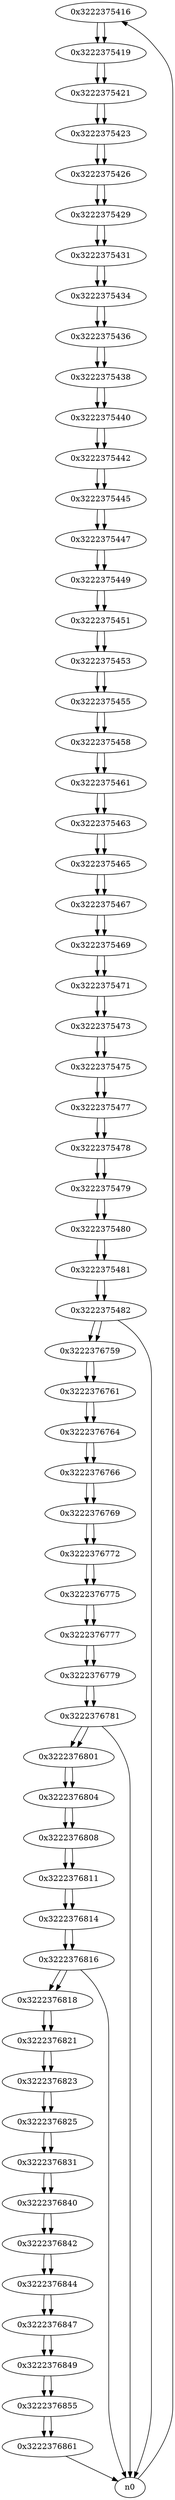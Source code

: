 digraph G{
/* nodes */
  n1 [label="0x3222375416"]
  n2 [label="0x3222375419"]
  n3 [label="0x3222375421"]
  n4 [label="0x3222375423"]
  n5 [label="0x3222375426"]
  n6 [label="0x3222375429"]
  n7 [label="0x3222375431"]
  n8 [label="0x3222375434"]
  n9 [label="0x3222375436"]
  n10 [label="0x3222375438"]
  n11 [label="0x3222375440"]
  n12 [label="0x3222375442"]
  n13 [label="0x3222375445"]
  n14 [label="0x3222375447"]
  n15 [label="0x3222375449"]
  n16 [label="0x3222375451"]
  n17 [label="0x3222375453"]
  n18 [label="0x3222375455"]
  n19 [label="0x3222375458"]
  n20 [label="0x3222375461"]
  n21 [label="0x3222375463"]
  n22 [label="0x3222375465"]
  n23 [label="0x3222375467"]
  n24 [label="0x3222375469"]
  n25 [label="0x3222375471"]
  n26 [label="0x3222375473"]
  n27 [label="0x3222375475"]
  n28 [label="0x3222375477"]
  n29 [label="0x3222375478"]
  n30 [label="0x3222375479"]
  n31 [label="0x3222375480"]
  n32 [label="0x3222375481"]
  n33 [label="0x3222375482"]
  n34 [label="0x3222376759"]
  n35 [label="0x3222376761"]
  n36 [label="0x3222376764"]
  n37 [label="0x3222376766"]
  n38 [label="0x3222376769"]
  n39 [label="0x3222376772"]
  n40 [label="0x3222376775"]
  n41 [label="0x3222376777"]
  n42 [label="0x3222376779"]
  n43 [label="0x3222376781"]
  n44 [label="0x3222376801"]
  n45 [label="0x3222376804"]
  n46 [label="0x3222376808"]
  n47 [label="0x3222376811"]
  n48 [label="0x3222376814"]
  n49 [label="0x3222376816"]
  n50 [label="0x3222376818"]
  n51 [label="0x3222376821"]
  n52 [label="0x3222376823"]
  n53 [label="0x3222376825"]
  n54 [label="0x3222376831"]
  n55 [label="0x3222376840"]
  n56 [label="0x3222376842"]
  n57 [label="0x3222376844"]
  n58 [label="0x3222376847"]
  n59 [label="0x3222376849"]
  n60 [label="0x3222376855"]
  n61 [label="0x3222376861"]
/* edges */
n1 -> n2;
n0 -> n1;
n2 -> n3;
n1 -> n2;
n3 -> n4;
n2 -> n3;
n4 -> n5;
n3 -> n4;
n5 -> n6;
n4 -> n5;
n6 -> n7;
n5 -> n6;
n7 -> n8;
n6 -> n7;
n8 -> n9;
n7 -> n8;
n9 -> n10;
n8 -> n9;
n10 -> n11;
n9 -> n10;
n11 -> n12;
n10 -> n11;
n12 -> n13;
n11 -> n12;
n13 -> n14;
n12 -> n13;
n14 -> n15;
n13 -> n14;
n15 -> n16;
n14 -> n15;
n16 -> n17;
n15 -> n16;
n17 -> n18;
n16 -> n17;
n18 -> n19;
n17 -> n18;
n19 -> n20;
n18 -> n19;
n20 -> n21;
n19 -> n20;
n21 -> n22;
n20 -> n21;
n22 -> n23;
n21 -> n22;
n23 -> n24;
n22 -> n23;
n24 -> n25;
n23 -> n24;
n25 -> n26;
n24 -> n25;
n26 -> n27;
n25 -> n26;
n27 -> n28;
n26 -> n27;
n28 -> n29;
n27 -> n28;
n29 -> n30;
n28 -> n29;
n30 -> n31;
n29 -> n30;
n31 -> n32;
n30 -> n31;
n32 -> n33;
n31 -> n32;
n33 -> n34;
n33 -> n0;
n32 -> n33;
n34 -> n35;
n33 -> n34;
n35 -> n36;
n34 -> n35;
n36 -> n37;
n35 -> n36;
n37 -> n38;
n36 -> n37;
n38 -> n39;
n37 -> n38;
n39 -> n40;
n38 -> n39;
n40 -> n41;
n39 -> n40;
n41 -> n42;
n40 -> n41;
n42 -> n43;
n41 -> n42;
n43 -> n44;
n43 -> n0;
n42 -> n43;
n44 -> n45;
n43 -> n44;
n45 -> n46;
n44 -> n45;
n46 -> n47;
n45 -> n46;
n47 -> n48;
n46 -> n47;
n48 -> n49;
n47 -> n48;
n49 -> n50;
n49 -> n0;
n48 -> n49;
n50 -> n51;
n49 -> n50;
n51 -> n52;
n50 -> n51;
n52 -> n53;
n51 -> n52;
n53 -> n54;
n52 -> n53;
n54 -> n55;
n53 -> n54;
n55 -> n56;
n54 -> n55;
n56 -> n57;
n55 -> n56;
n57 -> n58;
n56 -> n57;
n58 -> n59;
n57 -> n58;
n59 -> n60;
n58 -> n59;
n60 -> n61;
n59 -> n60;
n61 -> n0;
n60 -> n61;
}
